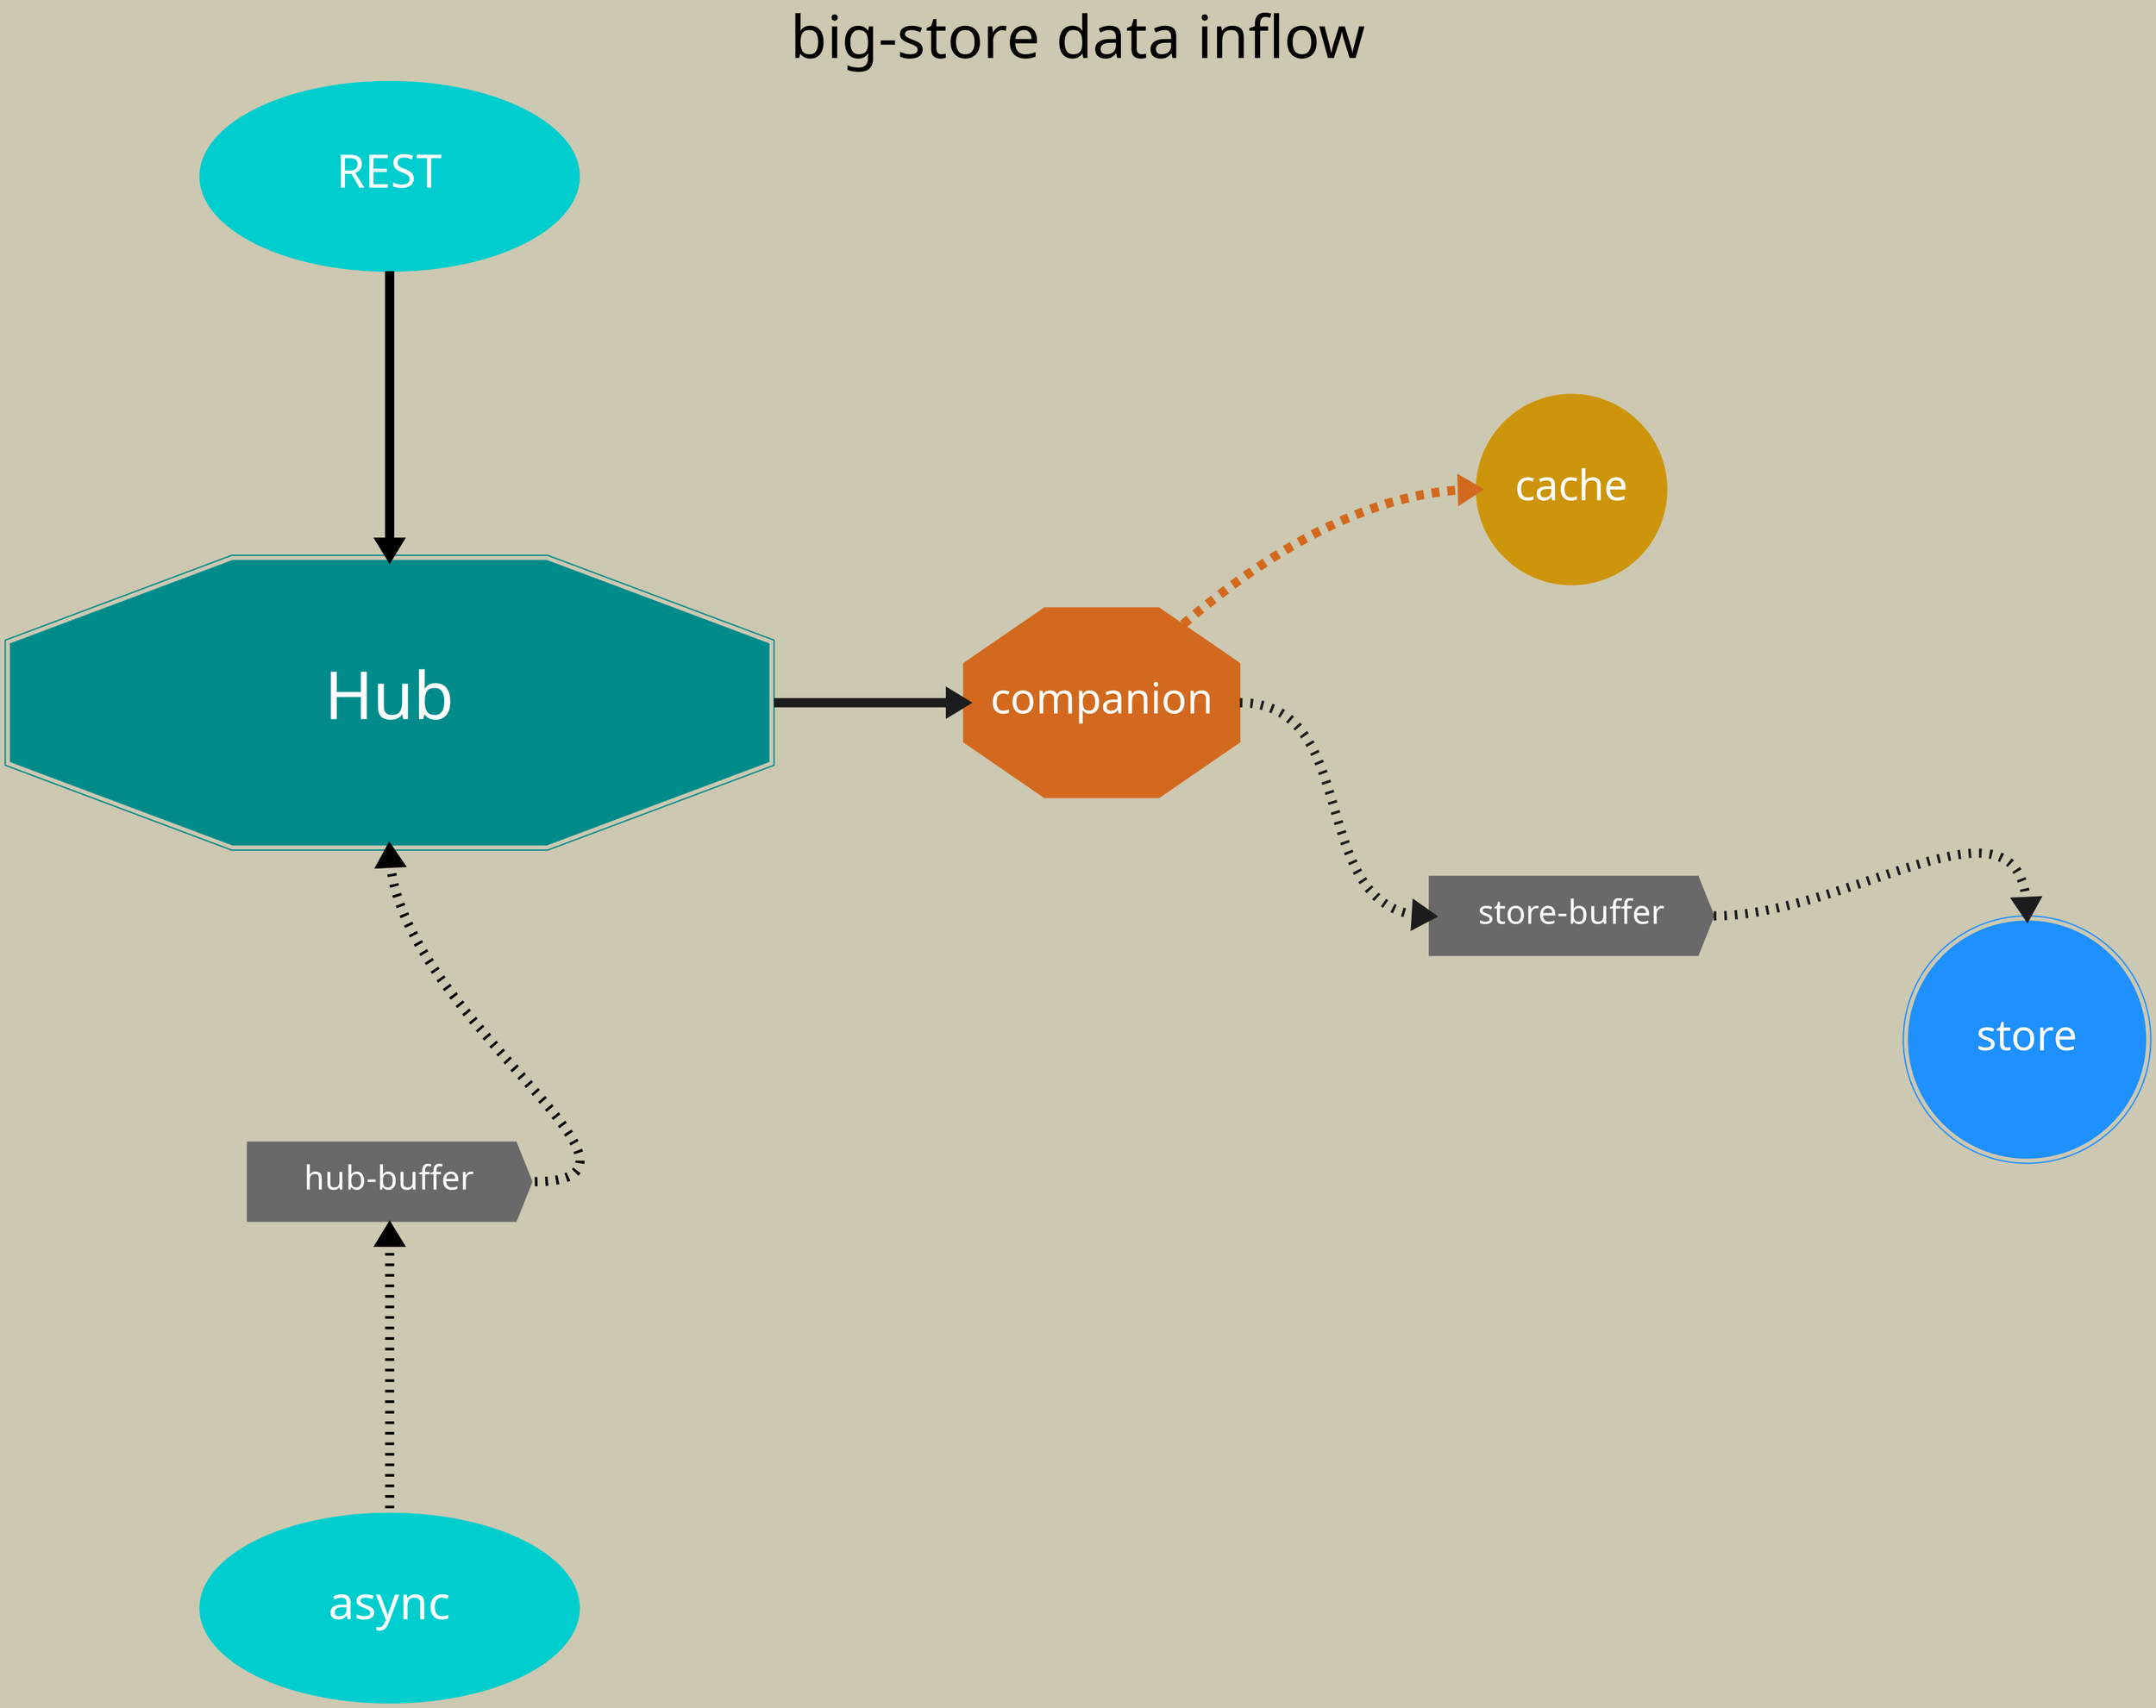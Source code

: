 digraph bigstore {
    
    label="big-store data inflow"
    labelloc=t
    fontname="JetBrains Mono Medium"

    graph [fontsize=45 ranksep=2 bgcolor=cornsilk3]
    node [fontname="JetBrains Mono Medium" fontcolor=white style=filled]
    edge [penwidth=7 style=bold] 
    nodesep=3
    rankdir=LR

    subgraph hub {
        rank=source;
        "Hub" [fontsize=50 shape=doubleoctagon color=cyan4 height=3 width=8]
        "REST" [fontsize=35 shape=oval color=cyan3 height=2 width=4]
        "hub-buffer" [fontsize=25 shape=cds color=dimgrey height=1 width=3]
        "async" [fontsize=35 shape=oval color=cyan3 height=2 width=4]

        "REST" -> "Hub" [dir=both headport=n] 
        "Hub" -> "hub-buffer" [style=invis]
        "hub-buffer" -> "async" [style=invis]
        "async" -> "hub-buffer" [headport=s tailport=n style=dotted]
        "hub-buffer" -> "Hub" [headport=s tailport=e style=dotted]
    }
        
    "store" [fontsize=32 shape=doublecircle width=2.5 color=dodgerblue1]
    "companion" [padding=5 fontsize=32 shape=octagon color=chocolate height=2 colorsheme=paired12]
    "cache" [padding=5 fontsize=32 shape=circle color=darkgoldenrod3 colorsheme=paired12]
    "store-buffer" [fontsize=25 shape=cds color=dimgrey height=1 width=3]

    "Hub" -> "companion" [headport=w tailport=e color=grey11]
    "companion" -> "store-buffer" [headport=w tailport=e color=grey11 style=dotted]
    "store-buffer" -> "store" [headport=n tailport=e color=grey11 style=dotted]
    "companion" -> "cache" [headport=w color=chocolate style=dashed]
}

